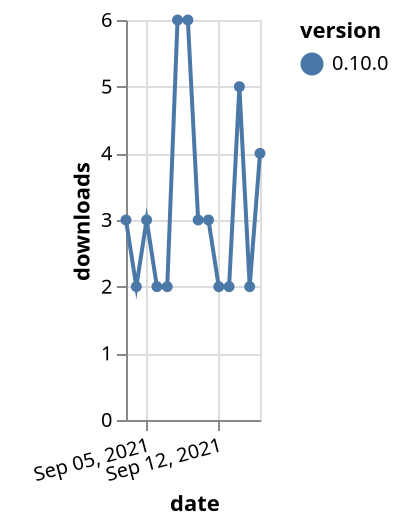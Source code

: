 {"$schema": "https://vega.github.io/schema/vega-lite/v5.json", "description": "A simple bar chart with embedded data.", "data": {"values": [{"date": "2021-09-03", "total": 4674, "delta": 3, "version": "0.10.0"}, {"date": "2021-09-04", "total": 4676, "delta": 2, "version": "0.10.0"}, {"date": "2021-09-05", "total": 4679, "delta": 3, "version": "0.10.0"}, {"date": "2021-09-06", "total": 4681, "delta": 2, "version": "0.10.0"}, {"date": "2021-09-07", "total": 4683, "delta": 2, "version": "0.10.0"}, {"date": "2021-09-08", "total": 4689, "delta": 6, "version": "0.10.0"}, {"date": "2021-09-09", "total": 4695, "delta": 6, "version": "0.10.0"}, {"date": "2021-09-10", "total": 4698, "delta": 3, "version": "0.10.0"}, {"date": "2021-09-11", "total": 4701, "delta": 3, "version": "0.10.0"}, {"date": "2021-09-12", "total": 4703, "delta": 2, "version": "0.10.0"}, {"date": "2021-09-13", "total": 4705, "delta": 2, "version": "0.10.0"}, {"date": "2021-09-14", "total": 4710, "delta": 5, "version": "0.10.0"}, {"date": "2021-09-15", "total": 4712, "delta": 2, "version": "0.10.0"}, {"date": "2021-09-16", "total": 4716, "delta": 4, "version": "0.10.0"}]}, "width": "container", "mark": {"type": "line", "point": {"filled": true}}, "encoding": {"x": {"field": "date", "type": "temporal", "timeUnit": "yearmonthdate", "title": "date", "axis": {"labelAngle": -15}}, "y": {"field": "delta", "type": "quantitative", "title": "downloads"}, "color": {"field": "version", "type": "nominal"}, "tooltip": {"field": "delta"}}}